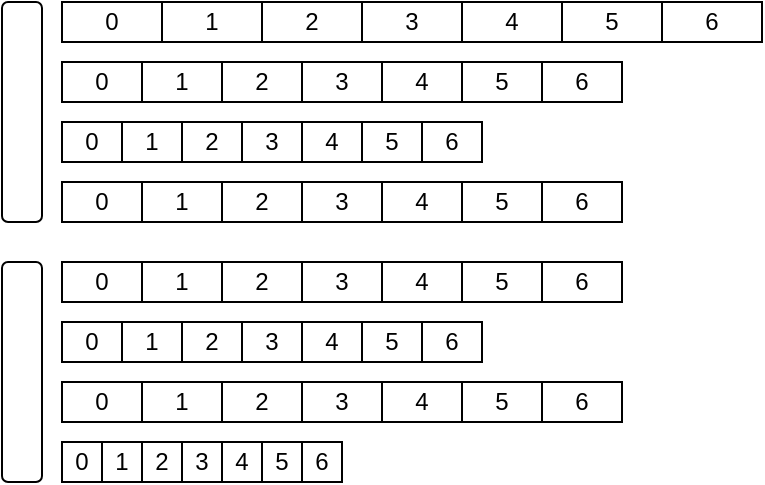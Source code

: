 <mxfile version="13.10.9" type="github">
  <diagram id="MGtYckDk1e_mz4lWe_g5" name="Page-1">
    <mxGraphModel dx="1020" dy="703" grid="1" gridSize="10" guides="1" tooltips="1" connect="1" arrows="1" fold="1" page="1" pageScale="1" pageWidth="850" pageHeight="600" math="0" shadow="0">
      <root>
        <mxCell id="0" />
        <mxCell id="1" parent="0" />
        <mxCell id="2JHQKx7xsulP505j_aK_-2" value="" style="rounded=1;whiteSpace=wrap;html=1;" vertex="1" parent="1">
          <mxGeometry x="380" y="450" width="20" height="110" as="geometry" />
        </mxCell>
        <mxCell id="2JHQKx7xsulP505j_aK_-19" value="0" style="rounded=0;whiteSpace=wrap;html=1;" vertex="1" parent="1">
          <mxGeometry x="410" y="450" width="40" height="20" as="geometry" />
        </mxCell>
        <mxCell id="2JHQKx7xsulP505j_aK_-20" value="0" style="rounded=0;whiteSpace=wrap;html=1;" vertex="1" parent="1">
          <mxGeometry x="410" y="480" width="30" height="20" as="geometry" />
        </mxCell>
        <mxCell id="2JHQKx7xsulP505j_aK_-21" value="0" style="rounded=0;whiteSpace=wrap;html=1;" vertex="1" parent="1">
          <mxGeometry x="410" y="510" width="40" height="20" as="geometry" />
        </mxCell>
        <mxCell id="2JHQKx7xsulP505j_aK_-22" value="0" style="rounded=0;whiteSpace=wrap;html=1;" vertex="1" parent="1">
          <mxGeometry x="410" y="540" width="20" height="20" as="geometry" />
        </mxCell>
        <mxCell id="2JHQKx7xsulP505j_aK_-23" value="1" style="rounded=0;whiteSpace=wrap;html=1;" vertex="1" parent="1">
          <mxGeometry x="450" y="450" width="40" height="20" as="geometry" />
        </mxCell>
        <mxCell id="2JHQKx7xsulP505j_aK_-24" value="2" style="rounded=0;whiteSpace=wrap;html=1;" vertex="1" parent="1">
          <mxGeometry x="490" y="450" width="40" height="20" as="geometry" />
        </mxCell>
        <mxCell id="2JHQKx7xsulP505j_aK_-25" value="3" style="rounded=0;whiteSpace=wrap;html=1;" vertex="1" parent="1">
          <mxGeometry x="530" y="450" width="40" height="20" as="geometry" />
        </mxCell>
        <mxCell id="2JHQKx7xsulP505j_aK_-26" value="6" style="rounded=0;whiteSpace=wrap;html=1;" vertex="1" parent="1">
          <mxGeometry x="650" y="450" width="40" height="20" as="geometry" />
        </mxCell>
        <mxCell id="2JHQKx7xsulP505j_aK_-27" value="4" style="rounded=0;whiteSpace=wrap;html=1;" vertex="1" parent="1">
          <mxGeometry x="570" y="450" width="40" height="20" as="geometry" />
        </mxCell>
        <mxCell id="2JHQKx7xsulP505j_aK_-28" value="5" style="rounded=0;whiteSpace=wrap;html=1;" vertex="1" parent="1">
          <mxGeometry x="610" y="450" width="40" height="20" as="geometry" />
        </mxCell>
        <mxCell id="2JHQKx7xsulP505j_aK_-29" value="1" style="rounded=0;whiteSpace=wrap;html=1;" vertex="1" parent="1">
          <mxGeometry x="440" y="480" width="30" height="20" as="geometry" />
        </mxCell>
        <mxCell id="2JHQKx7xsulP505j_aK_-30" value="2" style="rounded=0;whiteSpace=wrap;html=1;" vertex="1" parent="1">
          <mxGeometry x="470" y="480" width="30" height="20" as="geometry" />
        </mxCell>
        <mxCell id="2JHQKx7xsulP505j_aK_-31" value="3" style="rounded=0;whiteSpace=wrap;html=1;" vertex="1" parent="1">
          <mxGeometry x="500" y="480" width="30" height="20" as="geometry" />
        </mxCell>
        <mxCell id="2JHQKx7xsulP505j_aK_-32" value="4" style="rounded=0;whiteSpace=wrap;html=1;" vertex="1" parent="1">
          <mxGeometry x="530" y="480" width="30" height="20" as="geometry" />
        </mxCell>
        <mxCell id="2JHQKx7xsulP505j_aK_-33" value="5" style="rounded=0;whiteSpace=wrap;html=1;" vertex="1" parent="1">
          <mxGeometry x="560" y="480" width="30" height="20" as="geometry" />
        </mxCell>
        <mxCell id="2JHQKx7xsulP505j_aK_-34" value="6" style="rounded=0;whiteSpace=wrap;html=1;" vertex="1" parent="1">
          <mxGeometry x="590" y="480" width="30" height="20" as="geometry" />
        </mxCell>
        <mxCell id="2JHQKx7xsulP505j_aK_-35" value="1" style="rounded=0;whiteSpace=wrap;html=1;" vertex="1" parent="1">
          <mxGeometry x="450" y="510" width="40" height="20" as="geometry" />
        </mxCell>
        <mxCell id="2JHQKx7xsulP505j_aK_-36" value="2" style="rounded=0;whiteSpace=wrap;html=1;" vertex="1" parent="1">
          <mxGeometry x="490" y="510" width="40" height="20" as="geometry" />
        </mxCell>
        <mxCell id="2JHQKx7xsulP505j_aK_-37" value="3" style="rounded=0;whiteSpace=wrap;html=1;" vertex="1" parent="1">
          <mxGeometry x="530" y="510" width="40" height="20" as="geometry" />
        </mxCell>
        <mxCell id="2JHQKx7xsulP505j_aK_-38" value="4" style="rounded=0;whiteSpace=wrap;html=1;" vertex="1" parent="1">
          <mxGeometry x="570" y="510" width="40" height="20" as="geometry" />
        </mxCell>
        <mxCell id="2JHQKx7xsulP505j_aK_-39" value="5" style="rounded=0;whiteSpace=wrap;html=1;" vertex="1" parent="1">
          <mxGeometry x="610" y="510" width="40" height="20" as="geometry" />
        </mxCell>
        <mxCell id="2JHQKx7xsulP505j_aK_-40" value="6" style="rounded=0;whiteSpace=wrap;html=1;" vertex="1" parent="1">
          <mxGeometry x="650" y="510" width="40" height="20" as="geometry" />
        </mxCell>
        <mxCell id="2JHQKx7xsulP505j_aK_-41" value="1" style="rounded=0;whiteSpace=wrap;html=1;" vertex="1" parent="1">
          <mxGeometry x="430" y="540" width="20" height="20" as="geometry" />
        </mxCell>
        <mxCell id="2JHQKx7xsulP505j_aK_-42" value="2" style="rounded=0;whiteSpace=wrap;html=1;" vertex="1" parent="1">
          <mxGeometry x="450" y="540" width="20" height="20" as="geometry" />
        </mxCell>
        <mxCell id="2JHQKx7xsulP505j_aK_-43" value="3" style="rounded=0;whiteSpace=wrap;html=1;" vertex="1" parent="1">
          <mxGeometry x="470" y="540" width="20" height="20" as="geometry" />
        </mxCell>
        <mxCell id="2JHQKx7xsulP505j_aK_-44" value="4" style="rounded=0;whiteSpace=wrap;html=1;" vertex="1" parent="1">
          <mxGeometry x="490" y="540" width="20" height="20" as="geometry" />
        </mxCell>
        <mxCell id="2JHQKx7xsulP505j_aK_-45" value="5" style="rounded=0;whiteSpace=wrap;html=1;" vertex="1" parent="1">
          <mxGeometry x="510" y="540" width="20" height="20" as="geometry" />
        </mxCell>
        <mxCell id="2JHQKx7xsulP505j_aK_-46" value="6" style="rounded=0;whiteSpace=wrap;html=1;" vertex="1" parent="1">
          <mxGeometry x="530" y="540" width="20" height="20" as="geometry" />
        </mxCell>
        <mxCell id="2JHQKx7xsulP505j_aK_-53" value="" style="rounded=1;whiteSpace=wrap;html=1;" vertex="1" parent="1">
          <mxGeometry x="380" y="320" width="20" height="110" as="geometry" />
        </mxCell>
        <mxCell id="2JHQKx7xsulP505j_aK_-54" value="0" style="rounded=0;whiteSpace=wrap;html=1;" vertex="1" parent="1">
          <mxGeometry x="410" y="320" width="50" height="20" as="geometry" />
        </mxCell>
        <mxCell id="2JHQKx7xsulP505j_aK_-55" value="0" style="rounded=0;whiteSpace=wrap;html=1;" vertex="1" parent="1">
          <mxGeometry x="410" y="380" width="30" height="20" as="geometry" />
        </mxCell>
        <mxCell id="2JHQKx7xsulP505j_aK_-56" value="0" style="rounded=0;whiteSpace=wrap;html=1;" vertex="1" parent="1">
          <mxGeometry x="410" y="350" width="40" height="20" as="geometry" />
        </mxCell>
        <mxCell id="2JHQKx7xsulP505j_aK_-58" value="1" style="rounded=0;whiteSpace=wrap;html=1;" vertex="1" parent="1">
          <mxGeometry x="460" y="320" width="50" height="20" as="geometry" />
        </mxCell>
        <mxCell id="2JHQKx7xsulP505j_aK_-59" value="2" style="rounded=0;whiteSpace=wrap;html=1;" vertex="1" parent="1">
          <mxGeometry x="510" y="320" width="50" height="20" as="geometry" />
        </mxCell>
        <mxCell id="2JHQKx7xsulP505j_aK_-64" value="1" style="rounded=0;whiteSpace=wrap;html=1;" vertex="1" parent="1">
          <mxGeometry x="440" y="380" width="30" height="20" as="geometry" />
        </mxCell>
        <mxCell id="2JHQKx7xsulP505j_aK_-65" value="2" style="rounded=0;whiteSpace=wrap;html=1;" vertex="1" parent="1">
          <mxGeometry x="470" y="380" width="30" height="20" as="geometry" />
        </mxCell>
        <mxCell id="2JHQKx7xsulP505j_aK_-66" value="3" style="rounded=0;whiteSpace=wrap;html=1;" vertex="1" parent="1">
          <mxGeometry x="500" y="380" width="30" height="20" as="geometry" />
        </mxCell>
        <mxCell id="2JHQKx7xsulP505j_aK_-67" value="4" style="rounded=0;whiteSpace=wrap;html=1;" vertex="1" parent="1">
          <mxGeometry x="530" y="380" width="30" height="20" as="geometry" />
        </mxCell>
        <mxCell id="2JHQKx7xsulP505j_aK_-68" value="5" style="rounded=0;whiteSpace=wrap;html=1;" vertex="1" parent="1">
          <mxGeometry x="560" y="380" width="30" height="20" as="geometry" />
        </mxCell>
        <mxCell id="2JHQKx7xsulP505j_aK_-69" value="6" style="rounded=0;whiteSpace=wrap;html=1;" vertex="1" parent="1">
          <mxGeometry x="590" y="380" width="30" height="20" as="geometry" />
        </mxCell>
        <mxCell id="2JHQKx7xsulP505j_aK_-70" value="1" style="rounded=0;whiteSpace=wrap;html=1;" vertex="1" parent="1">
          <mxGeometry x="450" y="350" width="40" height="20" as="geometry" />
        </mxCell>
        <mxCell id="2JHQKx7xsulP505j_aK_-71" value="2" style="rounded=0;whiteSpace=wrap;html=1;" vertex="1" parent="1">
          <mxGeometry x="490" y="350" width="40" height="20" as="geometry" />
        </mxCell>
        <mxCell id="2JHQKx7xsulP505j_aK_-72" value="3" style="rounded=0;whiteSpace=wrap;html=1;" vertex="1" parent="1">
          <mxGeometry x="530" y="350" width="40" height="20" as="geometry" />
        </mxCell>
        <mxCell id="2JHQKx7xsulP505j_aK_-73" value="4" style="rounded=0;whiteSpace=wrap;html=1;" vertex="1" parent="1">
          <mxGeometry x="570" y="350" width="40" height="20" as="geometry" />
        </mxCell>
        <mxCell id="2JHQKx7xsulP505j_aK_-74" value="5" style="rounded=0;whiteSpace=wrap;html=1;" vertex="1" parent="1">
          <mxGeometry x="610" y="350" width="40" height="20" as="geometry" />
        </mxCell>
        <mxCell id="2JHQKx7xsulP505j_aK_-75" value="6" style="rounded=0;whiteSpace=wrap;html=1;" vertex="1" parent="1">
          <mxGeometry x="650" y="350" width="40" height="20" as="geometry" />
        </mxCell>
        <mxCell id="2JHQKx7xsulP505j_aK_-83" value="3" style="rounded=0;whiteSpace=wrap;html=1;" vertex="1" parent="1">
          <mxGeometry x="560" y="320" width="50" height="20" as="geometry" />
        </mxCell>
        <mxCell id="2JHQKx7xsulP505j_aK_-84" value="4" style="rounded=0;whiteSpace=wrap;html=1;" vertex="1" parent="1">
          <mxGeometry x="610" y="320" width="50" height="20" as="geometry" />
        </mxCell>
        <mxCell id="2JHQKx7xsulP505j_aK_-85" value="5" style="rounded=0;whiteSpace=wrap;html=1;" vertex="1" parent="1">
          <mxGeometry x="660" y="320" width="50" height="20" as="geometry" />
        </mxCell>
        <mxCell id="2JHQKx7xsulP505j_aK_-86" value="6" style="rounded=0;whiteSpace=wrap;html=1;" vertex="1" parent="1">
          <mxGeometry x="710" y="320" width="50" height="20" as="geometry" />
        </mxCell>
        <mxCell id="2JHQKx7xsulP505j_aK_-87" value="0" style="rounded=0;whiteSpace=wrap;html=1;" vertex="1" parent="1">
          <mxGeometry x="410" y="410" width="40" height="20" as="geometry" />
        </mxCell>
        <mxCell id="2JHQKx7xsulP505j_aK_-88" value="1" style="rounded=0;whiteSpace=wrap;html=1;" vertex="1" parent="1">
          <mxGeometry x="450" y="410" width="40" height="20" as="geometry" />
        </mxCell>
        <mxCell id="2JHQKx7xsulP505j_aK_-89" value="2" style="rounded=0;whiteSpace=wrap;html=1;" vertex="1" parent="1">
          <mxGeometry x="490" y="410" width="40" height="20" as="geometry" />
        </mxCell>
        <mxCell id="2JHQKx7xsulP505j_aK_-90" value="3" style="rounded=0;whiteSpace=wrap;html=1;" vertex="1" parent="1">
          <mxGeometry x="530" y="410" width="40" height="20" as="geometry" />
        </mxCell>
        <mxCell id="2JHQKx7xsulP505j_aK_-91" value="4" style="rounded=0;whiteSpace=wrap;html=1;" vertex="1" parent="1">
          <mxGeometry x="570" y="410" width="40" height="20" as="geometry" />
        </mxCell>
        <mxCell id="2JHQKx7xsulP505j_aK_-92" value="5" style="rounded=0;whiteSpace=wrap;html=1;" vertex="1" parent="1">
          <mxGeometry x="610" y="410" width="40" height="20" as="geometry" />
        </mxCell>
        <mxCell id="2JHQKx7xsulP505j_aK_-93" value="6" style="rounded=0;whiteSpace=wrap;html=1;" vertex="1" parent="1">
          <mxGeometry x="650" y="410" width="40" height="20" as="geometry" />
        </mxCell>
      </root>
    </mxGraphModel>
  </diagram>
</mxfile>
